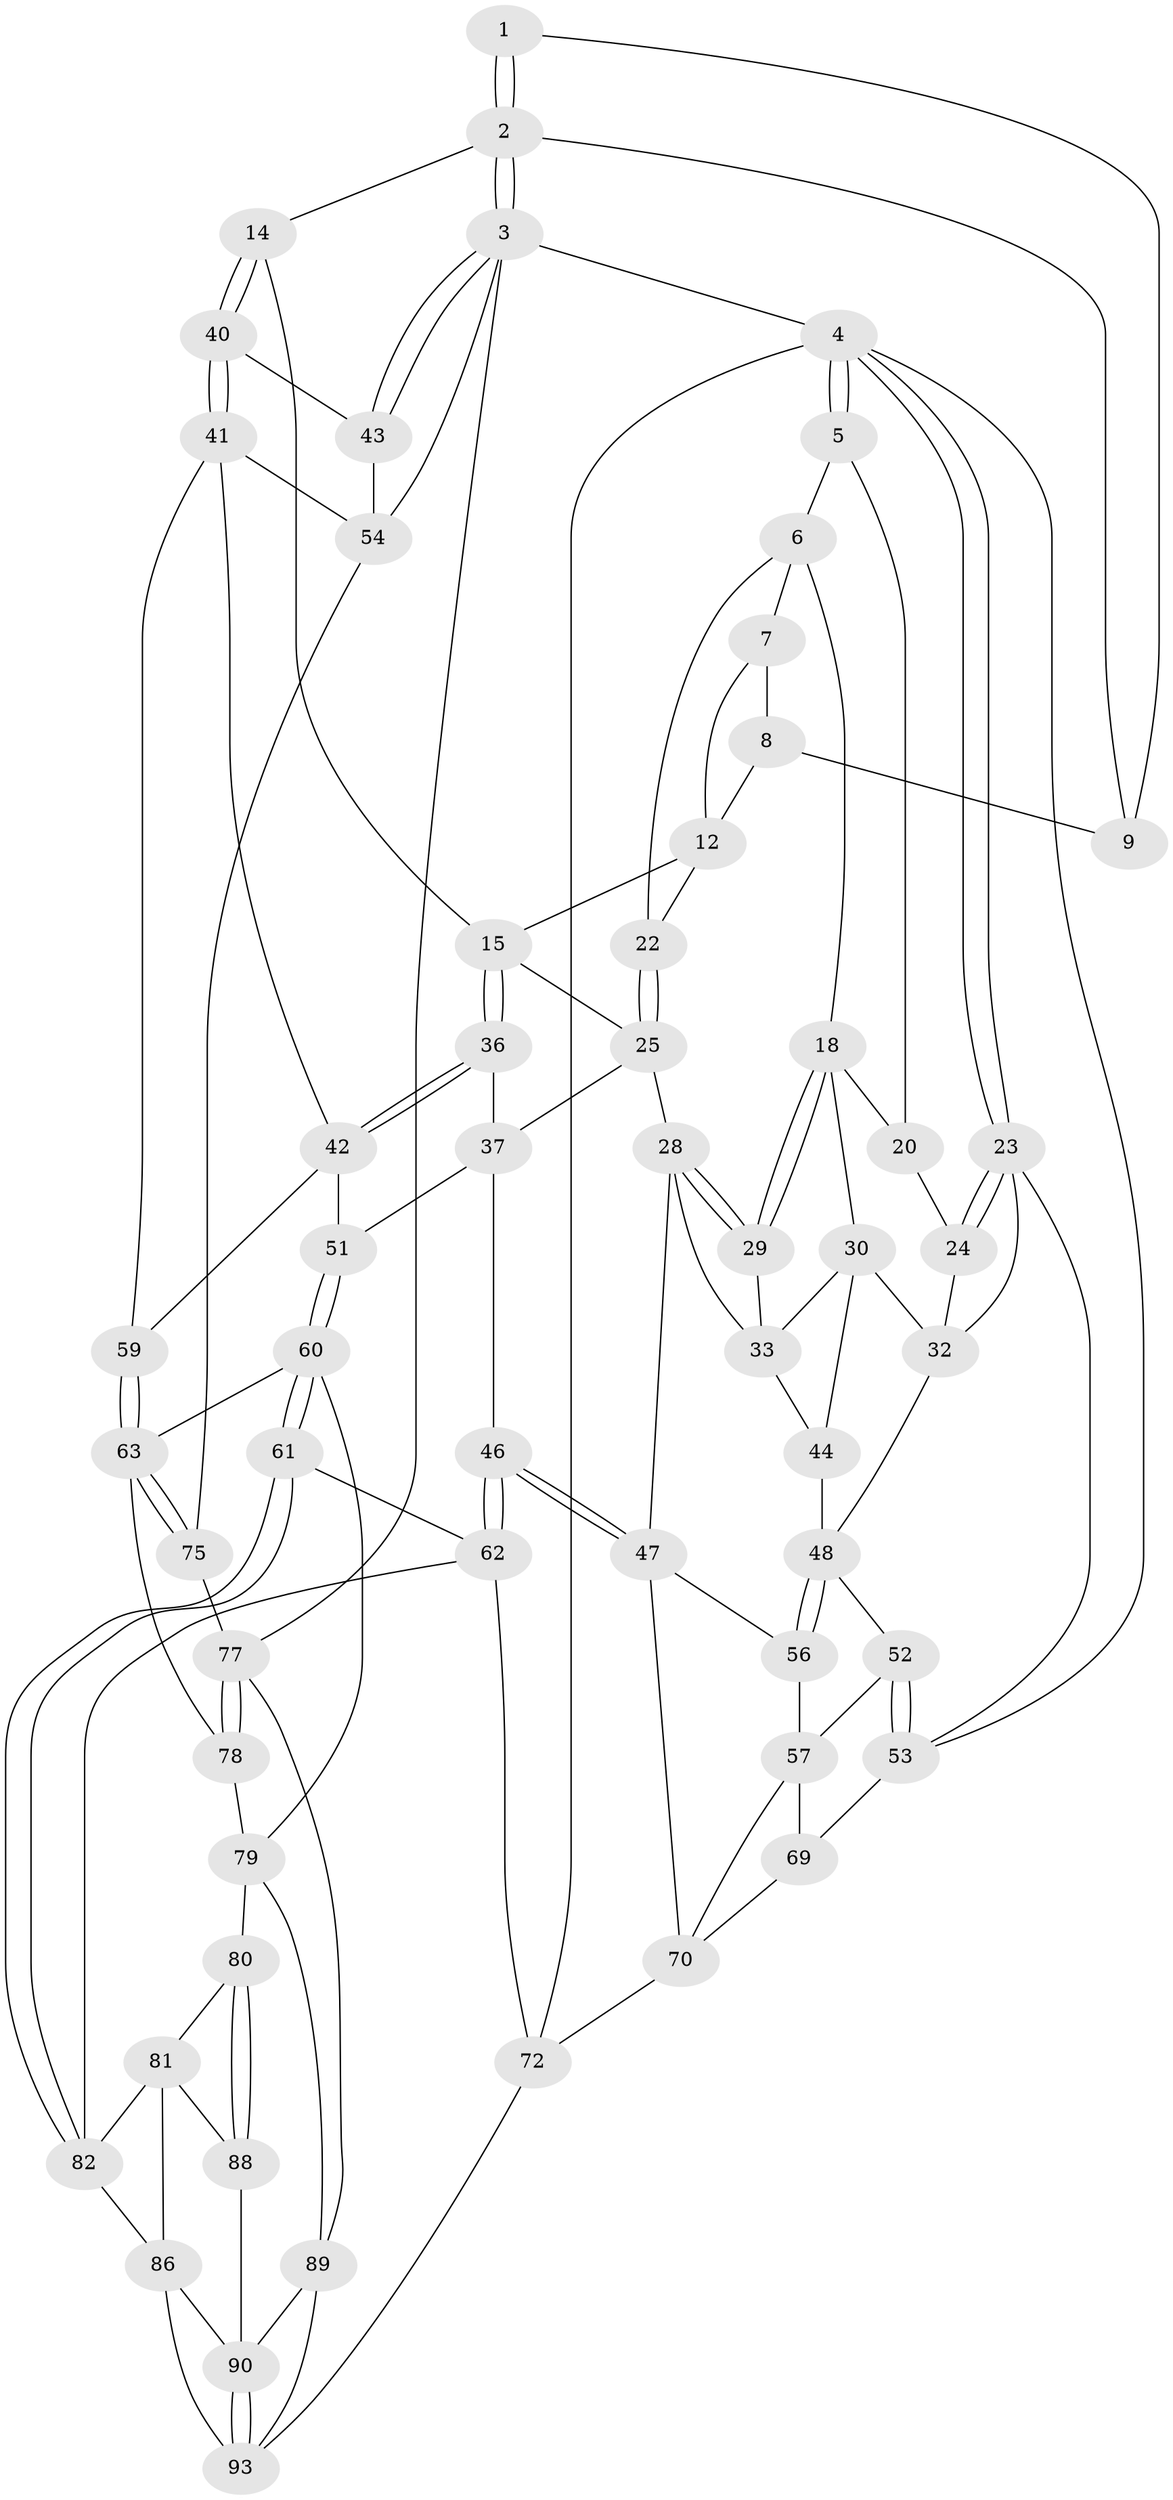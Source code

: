 // Generated by graph-tools (version 1.1) at 2025/24/03/03/25 07:24:34]
// undirected, 59 vertices, 131 edges
graph export_dot {
graph [start="1"]
  node [color=gray90,style=filled];
  1 [pos="+0.7215865921386228+0"];
  2 [pos="+1+0",super="+11"];
  3 [pos="+1+0",super="+76"];
  4 [pos="+0+0",super="+67"];
  5 [pos="+0.28294293345370203+0"];
  6 [pos="+0.31121037121976786+0",super="+17"];
  7 [pos="+0.4030174922929736+0"];
  8 [pos="+0.5910018576634426+0",super="+10"];
  9 [pos="+0.7263201821056461+0.10553939048175118"];
  12 [pos="+0.6094735577599578+0.17201604279570193",super="+13"];
  14 [pos="+0.8744246422946502+0.25241814775936466"];
  15 [pos="+0.6604552870037634+0.2830742599033692",super="+16"];
  18 [pos="+0.3384875673529698+0.20824929563506026",super="+19"];
  20 [pos="+0.12635192142869575+0.19648364787626782",super="+21"];
  22 [pos="+0.5106025170723973+0.21515082085123188"];
  23 [pos="+0+0.19560082549037258",super="+35"];
  24 [pos="+0+0.18928904718384204",super="+26"];
  25 [pos="+0.4710943013446117+0.35335153928114915",super="+27"];
  28 [pos="+0.4167206186714092+0.3513258287234942",super="+38"];
  29 [pos="+0.37807978241303175+0.30652647288807083"];
  30 [pos="+0.17429595450278174+0.3350217408368943",super="+31"];
  32 [pos="+0.08715773384830351+0.3696600118579437",super="+34"];
  33 [pos="+0.29219689963780904+0.344130862849094",super="+39"];
  36 [pos="+0.664518649418931+0.34115628146498017"];
  37 [pos="+0.5147101292416782+0.42743076691677306",super="+45"];
  40 [pos="+0.9112069265254963+0.26232219314091804"];
  41 [pos="+0.8280648443188054+0.45380572721843276",super="+55"];
  42 [pos="+0.6880795782909447+0.49372185683171016",super="+50"];
  43 [pos="+1+0.14345775313227163"];
  44 [pos="+0.1968840478512666+0.47202103313680277"];
  46 [pos="+0.3409504984111084+0.6358265836478575"];
  47 [pos="+0.3170109065264457+0.6237201643159718",super="+58"];
  48 [pos="+0.10522794457910314+0.519026501312899",super="+49"];
  51 [pos="+0.5784995080905484+0.5385869312299078"];
  52 [pos="+0+0.6070554907447855"];
  53 [pos="+0+0.6066482778058822",super="+66"];
  54 [pos="+1+0.5794736033781624",super="+74"];
  56 [pos="+0.09351361080071634+0.6143084182018461"];
  57 [pos="+0.04976558857429035+0.6357167429964234",super="+68"];
  59 [pos="+0.7993519044349952+0.7107433837264547"];
  60 [pos="+0.6094878496193358+0.7481440872415454",super="+65"];
  61 [pos="+0.44731306303005297+0.7677499812456189"];
  62 [pos="+0.34616882711242086+0.6457907135508631",super="+71"];
  63 [pos="+0.7989460772247644+0.7179788123169872",super="+64"];
  69 [pos="+0+0.804610260076852"];
  70 [pos="+0.21032135094829654+0.7188521681390356",super="+73"];
  72 [pos="+0.1775353951070647+0.8815221740913324",super="+92"];
  75 [pos="+0.8642823606737694+0.7934009590926969"];
  77 [pos="+0.7669040101414358+0.9289920421057127",super="+95"];
  78 [pos="+0.7213727987975455+0.9214443005579019"];
  79 [pos="+0.6203136430379099+0.8546147705239454",super="+83"];
  80 [pos="+0.6028040823629993+0.8596611272002224"];
  81 [pos="+0.4934263649878941+0.8575817647216967",super="+85"];
  82 [pos="+0.4451713989527179+0.8085346820471074",super="+84"];
  86 [pos="+0.44110802576759534+0.9879928410288544",super="+87"];
  88 [pos="+0.5302687373486399+0.9126633756241921"];
  89 [pos="+0.6351387727324322+0.9568531172207105",super="+96"];
  90 [pos="+0.5582626372059071+0.953497179769934",super="+91"];
  93 [pos="+0.45044859965601947+1",super="+94"];
  1 -- 2;
  1 -- 2;
  1 -- 9;
  2 -- 3;
  2 -- 3;
  2 -- 9;
  2 -- 14;
  3 -- 4 [weight=2];
  3 -- 43;
  3 -- 43;
  3 -- 77;
  3 -- 54;
  4 -- 5;
  4 -- 5;
  4 -- 23;
  4 -- 23;
  4 -- 72;
  4 -- 53;
  5 -- 6;
  5 -- 20;
  6 -- 7;
  6 -- 18;
  6 -- 22;
  7 -- 8;
  7 -- 12;
  8 -- 9;
  8 -- 12;
  12 -- 15;
  12 -- 22;
  14 -- 15;
  14 -- 40;
  14 -- 40;
  15 -- 36;
  15 -- 36;
  15 -- 25;
  18 -- 29;
  18 -- 29;
  18 -- 20;
  18 -- 30;
  20 -- 24 [weight=2];
  22 -- 25;
  22 -- 25;
  23 -- 24;
  23 -- 24;
  23 -- 53;
  23 -- 32;
  24 -- 32;
  25 -- 28;
  25 -- 37;
  28 -- 29;
  28 -- 29;
  28 -- 33;
  28 -- 47;
  29 -- 33;
  30 -- 33;
  30 -- 32;
  30 -- 44;
  32 -- 48;
  33 -- 44;
  36 -- 37;
  36 -- 42;
  36 -- 42;
  37 -- 51;
  37 -- 46;
  40 -- 41;
  40 -- 41;
  40 -- 43;
  41 -- 42;
  41 -- 59;
  41 -- 54;
  42 -- 51;
  42 -- 59;
  43 -- 54;
  44 -- 48;
  46 -- 47;
  46 -- 47;
  46 -- 62;
  46 -- 62;
  47 -- 56;
  47 -- 70;
  48 -- 56;
  48 -- 56;
  48 -- 52;
  51 -- 60;
  51 -- 60;
  52 -- 53;
  52 -- 53;
  52 -- 57;
  53 -- 69;
  54 -- 75;
  56 -- 57;
  57 -- 69;
  57 -- 70;
  59 -- 63;
  59 -- 63;
  60 -- 61;
  60 -- 61;
  60 -- 79;
  60 -- 63;
  61 -- 62;
  61 -- 82;
  61 -- 82;
  62 -- 72;
  62 -- 82;
  63 -- 75;
  63 -- 75;
  63 -- 78;
  69 -- 70;
  70 -- 72;
  72 -- 93;
  75 -- 77;
  77 -- 78;
  77 -- 78;
  77 -- 89;
  78 -- 79;
  79 -- 80;
  79 -- 89;
  80 -- 81;
  80 -- 88;
  80 -- 88;
  81 -- 82;
  81 -- 88;
  81 -- 86;
  82 -- 86;
  86 -- 93;
  86 -- 90;
  88 -- 90;
  89 -- 90;
  89 -- 93;
  90 -- 93;
  90 -- 93;
}
